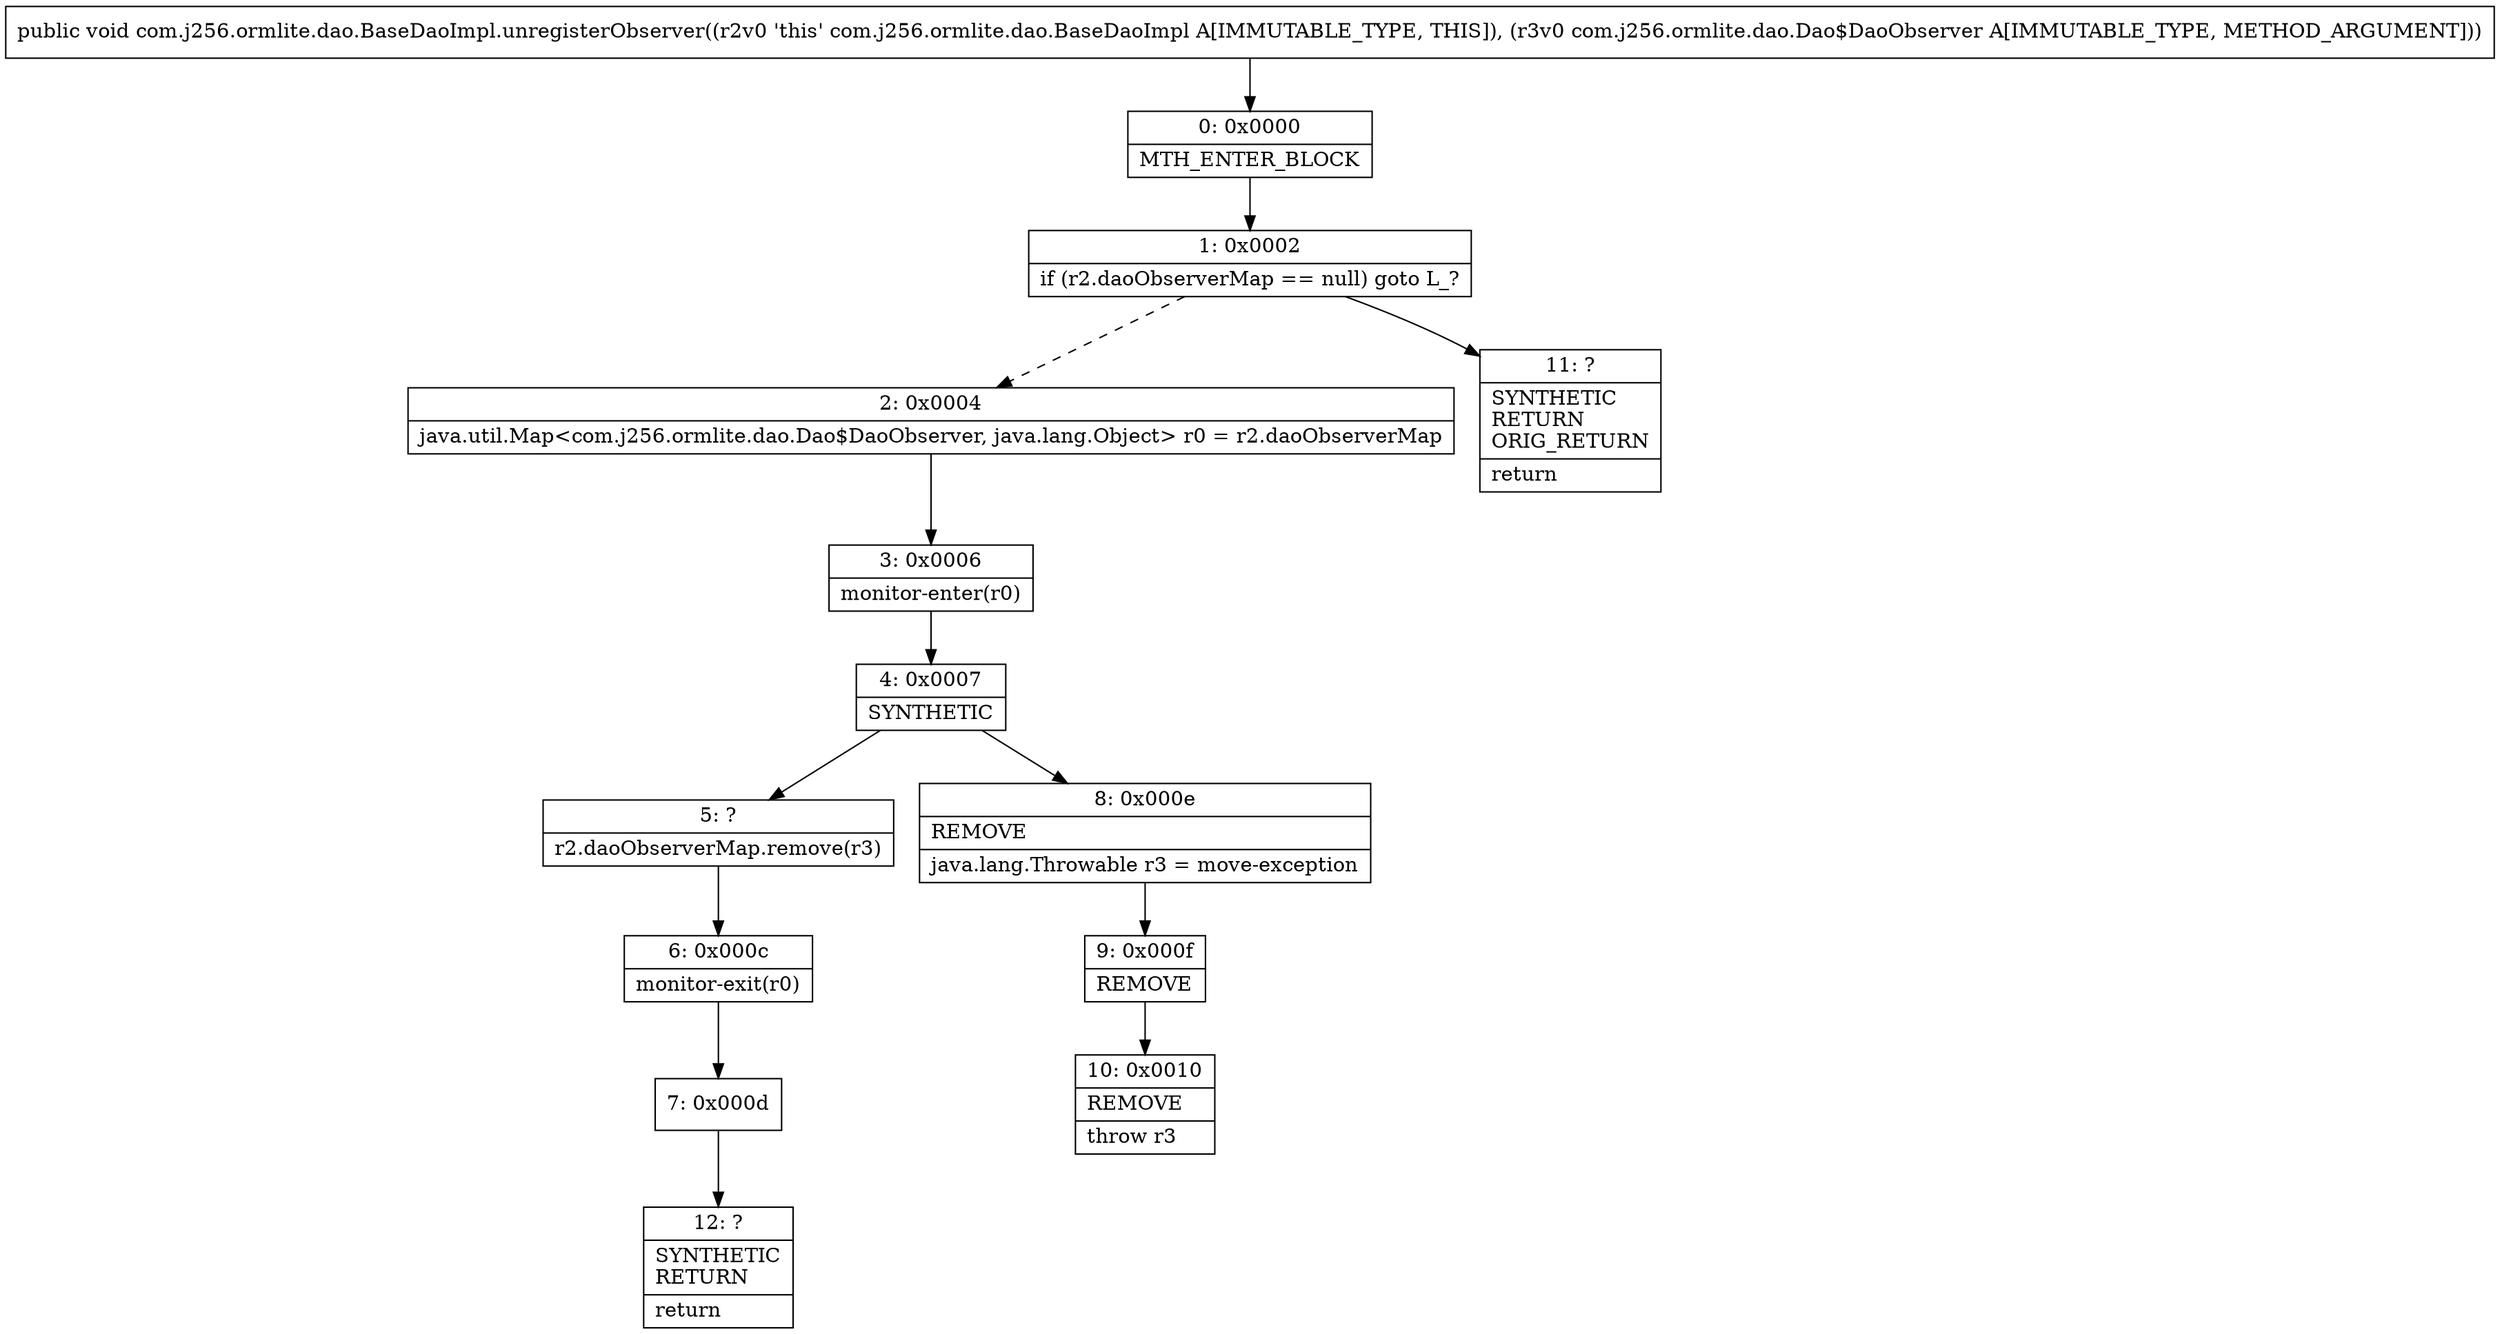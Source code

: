 digraph "CFG forcom.j256.ormlite.dao.BaseDaoImpl.unregisterObserver(Lcom\/j256\/ormlite\/dao\/Dao$DaoObserver;)V" {
Node_0 [shape=record,label="{0\:\ 0x0000|MTH_ENTER_BLOCK\l}"];
Node_1 [shape=record,label="{1\:\ 0x0002|if (r2.daoObserverMap == null) goto L_?\l}"];
Node_2 [shape=record,label="{2\:\ 0x0004|java.util.Map\<com.j256.ormlite.dao.Dao$DaoObserver, java.lang.Object\> r0 = r2.daoObserverMap\l}"];
Node_3 [shape=record,label="{3\:\ 0x0006|monitor\-enter(r0)\l}"];
Node_4 [shape=record,label="{4\:\ 0x0007|SYNTHETIC\l}"];
Node_5 [shape=record,label="{5\:\ ?|r2.daoObserverMap.remove(r3)\l}"];
Node_6 [shape=record,label="{6\:\ 0x000c|monitor\-exit(r0)\l}"];
Node_7 [shape=record,label="{7\:\ 0x000d}"];
Node_8 [shape=record,label="{8\:\ 0x000e|REMOVE\l|java.lang.Throwable r3 = move\-exception\l}"];
Node_9 [shape=record,label="{9\:\ 0x000f|REMOVE\l}"];
Node_10 [shape=record,label="{10\:\ 0x0010|REMOVE\l|throw r3\l}"];
Node_11 [shape=record,label="{11\:\ ?|SYNTHETIC\lRETURN\lORIG_RETURN\l|return\l}"];
Node_12 [shape=record,label="{12\:\ ?|SYNTHETIC\lRETURN\l|return\l}"];
MethodNode[shape=record,label="{public void com.j256.ormlite.dao.BaseDaoImpl.unregisterObserver((r2v0 'this' com.j256.ormlite.dao.BaseDaoImpl A[IMMUTABLE_TYPE, THIS]), (r3v0 com.j256.ormlite.dao.Dao$DaoObserver A[IMMUTABLE_TYPE, METHOD_ARGUMENT])) }"];
MethodNode -> Node_0;
Node_0 -> Node_1;
Node_1 -> Node_2[style=dashed];
Node_1 -> Node_11;
Node_2 -> Node_3;
Node_3 -> Node_4;
Node_4 -> Node_5;
Node_4 -> Node_8;
Node_5 -> Node_6;
Node_6 -> Node_7;
Node_7 -> Node_12;
Node_8 -> Node_9;
Node_9 -> Node_10;
}

